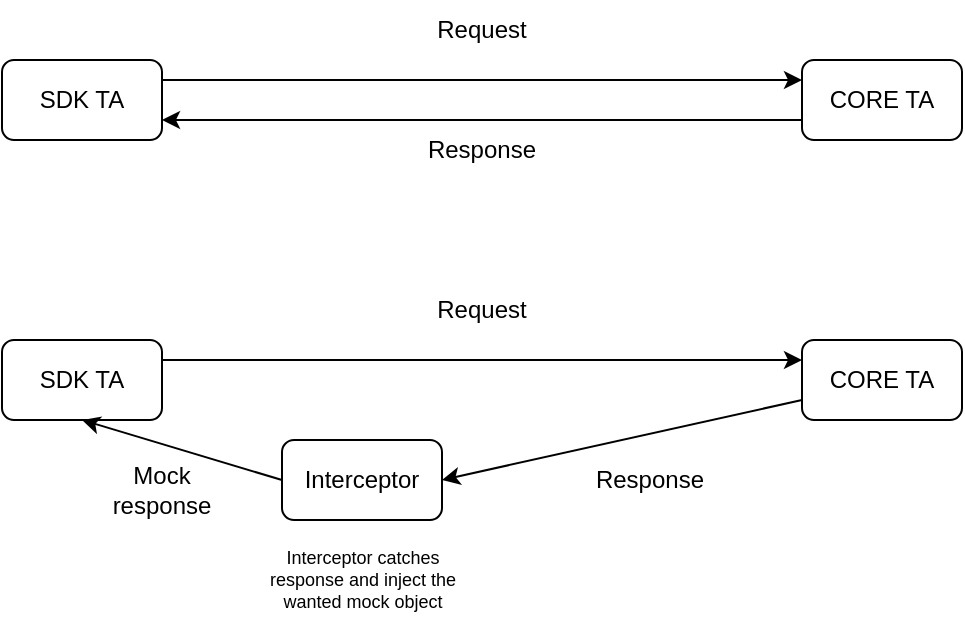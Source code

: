 <mxfile version="20.8.5" type="github">
  <diagram id="wl2DCxEHudBY5uCN74CR" name="Page-1">
    <mxGraphModel dx="819" dy="527" grid="1" gridSize="10" guides="1" tooltips="1" connect="1" arrows="1" fold="1" page="1" pageScale="1" pageWidth="827" pageHeight="1169" math="0" shadow="0">
      <root>
        <mxCell id="0" />
        <mxCell id="1" parent="0" />
        <mxCell id="TRQy9jS9D7n3w-w6WIMg-1" value="SDK TA" style="rounded=1;whiteSpace=wrap;html=1;" vertex="1" parent="1">
          <mxGeometry x="120" y="120" width="80" height="40" as="geometry" />
        </mxCell>
        <mxCell id="TRQy9jS9D7n3w-w6WIMg-2" value="CORE TA" style="rounded=1;whiteSpace=wrap;html=1;" vertex="1" parent="1">
          <mxGeometry x="520" y="120" width="80" height="40" as="geometry" />
        </mxCell>
        <mxCell id="TRQy9jS9D7n3w-w6WIMg-4" value="" style="endArrow=classic;html=1;rounded=0;entryX=0;entryY=0.25;entryDx=0;entryDy=0;exitX=1;exitY=0.25;exitDx=0;exitDy=0;" edge="1" parent="1" source="TRQy9jS9D7n3w-w6WIMg-1" target="TRQy9jS9D7n3w-w6WIMg-2">
          <mxGeometry width="50" height="50" relative="1" as="geometry">
            <mxPoint x="390" y="500" as="sourcePoint" />
            <mxPoint x="440" y="450" as="targetPoint" />
          </mxGeometry>
        </mxCell>
        <mxCell id="TRQy9jS9D7n3w-w6WIMg-5" value="" style="endArrow=classic;html=1;rounded=0;entryX=1;entryY=0.75;entryDx=0;entryDy=0;exitX=0;exitY=0.75;exitDx=0;exitDy=0;" edge="1" parent="1" source="TRQy9jS9D7n3w-w6WIMg-2" target="TRQy9jS9D7n3w-w6WIMg-1">
          <mxGeometry width="50" height="50" relative="1" as="geometry">
            <mxPoint x="370" y="310" as="sourcePoint" />
            <mxPoint x="420" y="260" as="targetPoint" />
          </mxGeometry>
        </mxCell>
        <mxCell id="TRQy9jS9D7n3w-w6WIMg-6" value="Request" style="text;html=1;strokeColor=none;fillColor=none;align=center;verticalAlign=middle;whiteSpace=wrap;rounded=0;" vertex="1" parent="1">
          <mxGeometry x="330" y="90" width="60" height="30" as="geometry" />
        </mxCell>
        <mxCell id="TRQy9jS9D7n3w-w6WIMg-7" value="Response" style="text;html=1;strokeColor=none;fillColor=none;align=center;verticalAlign=middle;whiteSpace=wrap;rounded=0;" vertex="1" parent="1">
          <mxGeometry x="330" y="150" width="60" height="30" as="geometry" />
        </mxCell>
        <mxCell id="TRQy9jS9D7n3w-w6WIMg-8" value="SDK TA" style="rounded=1;whiteSpace=wrap;html=1;" vertex="1" parent="1">
          <mxGeometry x="120" y="260" width="80" height="40" as="geometry" />
        </mxCell>
        <mxCell id="TRQy9jS9D7n3w-w6WIMg-9" value="CORE TA" style="rounded=1;whiteSpace=wrap;html=1;" vertex="1" parent="1">
          <mxGeometry x="520" y="260" width="80" height="40" as="geometry" />
        </mxCell>
        <mxCell id="TRQy9jS9D7n3w-w6WIMg-10" value="" style="endArrow=classic;html=1;rounded=0;entryX=0;entryY=0.25;entryDx=0;entryDy=0;exitX=1;exitY=0.25;exitDx=0;exitDy=0;" edge="1" parent="1" source="TRQy9jS9D7n3w-w6WIMg-8" target="TRQy9jS9D7n3w-w6WIMg-9">
          <mxGeometry width="50" height="50" relative="1" as="geometry">
            <mxPoint x="390" y="640" as="sourcePoint" />
            <mxPoint x="440" y="590" as="targetPoint" />
          </mxGeometry>
        </mxCell>
        <mxCell id="TRQy9jS9D7n3w-w6WIMg-11" value="" style="endArrow=classic;html=1;rounded=0;entryX=1;entryY=0.5;entryDx=0;entryDy=0;exitX=0;exitY=0.75;exitDx=0;exitDy=0;" edge="1" parent="1" source="TRQy9jS9D7n3w-w6WIMg-9" target="TRQy9jS9D7n3w-w6WIMg-15">
          <mxGeometry width="50" height="50" relative="1" as="geometry">
            <mxPoint x="370" y="450" as="sourcePoint" />
            <mxPoint x="420" y="400" as="targetPoint" />
          </mxGeometry>
        </mxCell>
        <mxCell id="TRQy9jS9D7n3w-w6WIMg-12" value="Request" style="text;html=1;strokeColor=none;fillColor=none;align=center;verticalAlign=middle;whiteSpace=wrap;rounded=0;" vertex="1" parent="1">
          <mxGeometry x="330" y="230" width="60" height="30" as="geometry" />
        </mxCell>
        <mxCell id="TRQy9jS9D7n3w-w6WIMg-13" value="Response" style="text;html=1;strokeColor=none;fillColor=none;align=center;verticalAlign=middle;whiteSpace=wrap;rounded=0;" vertex="1" parent="1">
          <mxGeometry x="414" y="315" width="60" height="30" as="geometry" />
        </mxCell>
        <mxCell id="TRQy9jS9D7n3w-w6WIMg-15" value="Interceptor" style="rounded=1;whiteSpace=wrap;html=1;" vertex="1" parent="1">
          <mxGeometry x="260" y="310" width="80" height="40" as="geometry" />
        </mxCell>
        <mxCell id="TRQy9jS9D7n3w-w6WIMg-18" value="&lt;font style=&quot;font-size: 9px;&quot;&gt;Interceptor catches response and inject the wanted mock object&lt;/font&gt;" style="text;html=1;strokeColor=none;fillColor=none;align=center;verticalAlign=middle;whiteSpace=wrap;rounded=0;fontSize=4;strokeWidth=5;" vertex="1" parent="1">
          <mxGeometry x="247.5" y="360" width="105" height="40" as="geometry" />
        </mxCell>
        <mxCell id="TRQy9jS9D7n3w-w6WIMg-19" value="" style="endArrow=classic;html=1;rounded=0;entryX=0.5;entryY=1;entryDx=0;entryDy=0;exitX=0;exitY=0.5;exitDx=0;exitDy=0;" edge="1" parent="1" source="TRQy9jS9D7n3w-w6WIMg-15" target="TRQy9jS9D7n3w-w6WIMg-8">
          <mxGeometry width="50" height="50" relative="1" as="geometry">
            <mxPoint x="530" y="300" as="sourcePoint" />
            <mxPoint x="350" y="340" as="targetPoint" />
          </mxGeometry>
        </mxCell>
        <mxCell id="TRQy9jS9D7n3w-w6WIMg-20" value="Mock response" style="text;html=1;strokeColor=none;fillColor=none;align=center;verticalAlign=middle;whiteSpace=wrap;rounded=0;" vertex="1" parent="1">
          <mxGeometry x="170" y="320" width="60" height="30" as="geometry" />
        </mxCell>
      </root>
    </mxGraphModel>
  </diagram>
</mxfile>
